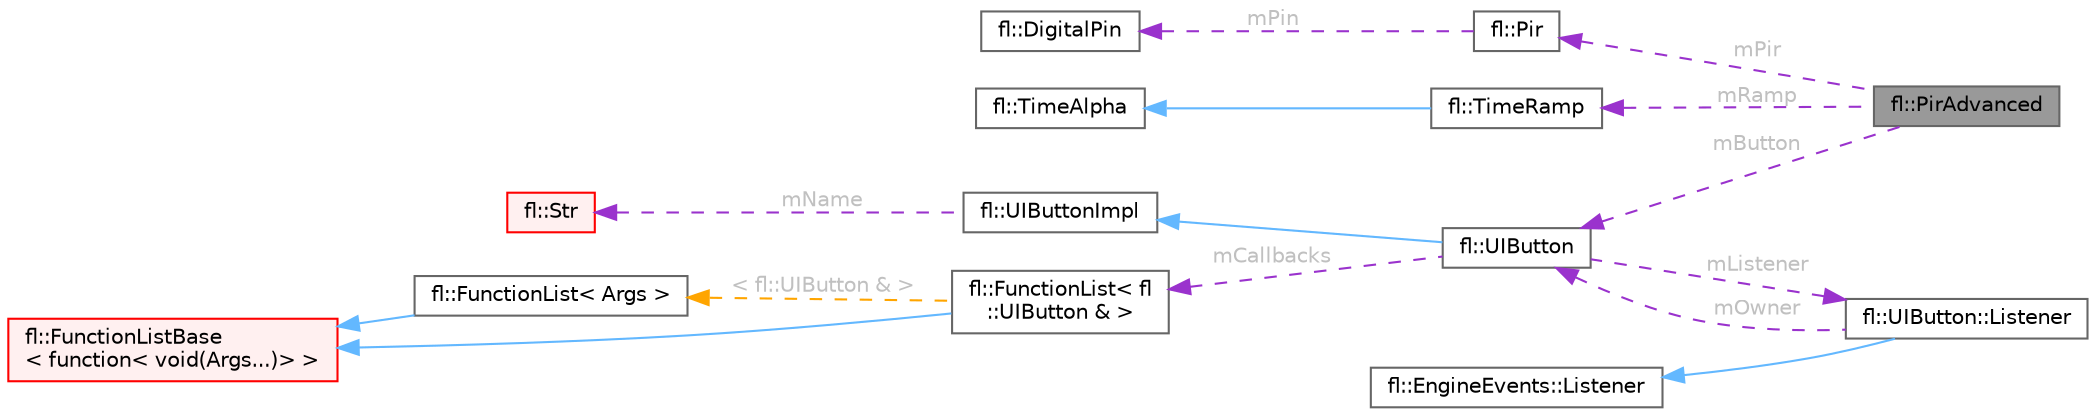 digraph "fl::PirAdvanced"
{
 // INTERACTIVE_SVG=YES
 // LATEX_PDF_SIZE
  bgcolor="transparent";
  edge [fontname=Helvetica,fontsize=10,labelfontname=Helvetica,labelfontsize=10];
  node [fontname=Helvetica,fontsize=10,shape=box,height=0.2,width=0.4];
  rankdir="LR";
  Node1 [id="Node000001",label="fl::PirAdvanced",height=0.2,width=0.4,color="gray40", fillcolor="grey60", style="filled", fontcolor="black",tooltip=" "];
  Node2 -> Node1 [id="edge1_Node000001_Node000002",dir="back",color="darkorchid3",style="dashed",tooltip=" ",label=" mPir",fontcolor="grey" ];
  Node2 [id="Node000002",label="fl::Pir",height=0.2,width=0.4,color="gray40", fillcolor="white", style="filled",URL="$db/db1/classfl_1_1_pir.html",tooltip=" "];
  Node3 -> Node2 [id="edge2_Node000002_Node000003",dir="back",color="darkorchid3",style="dashed",tooltip=" ",label=" mPin",fontcolor="grey" ];
  Node3 [id="Node000003",label="fl::DigitalPin",height=0.2,width=0.4,color="gray40", fillcolor="white", style="filled",URL="$d0/d32/classfl_1_1_digital_pin.html",tooltip=" "];
  Node4 -> Node1 [id="edge3_Node000001_Node000004",dir="back",color="darkorchid3",style="dashed",tooltip=" ",label=" mRamp",fontcolor="grey" ];
  Node4 [id="Node000004",label="fl::TimeRamp",height=0.2,width=0.4,color="gray40", fillcolor="white", style="filled",URL="$d0/d9d/classfl_1_1_time_ramp.html",tooltip=" "];
  Node5 -> Node4 [id="edge4_Node000004_Node000005",dir="back",color="steelblue1",style="solid",tooltip=" "];
  Node5 [id="Node000005",label="fl::TimeAlpha",height=0.2,width=0.4,color="gray40", fillcolor="white", style="filled",URL="$d2/d4a/classfl_1_1_time_alpha.html",tooltip=" "];
  Node6 -> Node1 [id="edge5_Node000001_Node000006",dir="back",color="darkorchid3",style="dashed",tooltip=" ",label=" mButton",fontcolor="grey" ];
  Node6 [id="Node000006",label="fl::UIButton",height=0.2,width=0.4,color="gray40", fillcolor="white", style="filled",URL="$d3/d1d/classfl_1_1_u_i_button.html",tooltip=" "];
  Node7 -> Node6 [id="edge6_Node000006_Node000007",dir="back",color="steelblue1",style="solid",tooltip=" "];
  Node7 [id="Node000007",label="fl::UIButtonImpl",height=0.2,width=0.4,color="gray40", fillcolor="white", style="filled",URL="$d6/d8d/classfl_1_1_u_i_button_impl.html",tooltip=" "];
  Node8 -> Node7 [id="edge7_Node000007_Node000008",dir="back",color="darkorchid3",style="dashed",tooltip=" ",label=" mName",fontcolor="grey" ];
  Node8 [id="Node000008",label="fl::Str",height=0.2,width=0.4,color="red", fillcolor="#FFF0F0", style="filled",URL="$d2/d24/classfl_1_1_str.html",tooltip=" "];
  Node11 -> Node6 [id="edge8_Node000006_Node000011",dir="back",color="darkorchid3",style="dashed",tooltip=" ",label=" mCallbacks",fontcolor="grey" ];
  Node11 [id="Node000011",label="fl::FunctionList\< fl\l::UIButton & \>",height=0.2,width=0.4,color="gray40", fillcolor="white", style="filled",URL="$d1/d5d/classfl_1_1_function_list.html",tooltip=" "];
  Node12 -> Node11 [id="edge9_Node000011_Node000012",dir="back",color="steelblue1",style="solid",tooltip=" "];
  Node12 [id="Node000012",label="fl::FunctionListBase\l\< function\< void(Args...)\> \>",height=0.2,width=0.4,color="red", fillcolor="#FFF0F0", style="filled",URL="$d7/de3/classfl_1_1_function_list_base.html",tooltip=" "];
  Node30 -> Node11 [id="edge10_Node000011_Node000030",dir="back",color="orange",style="dashed",tooltip=" ",label=" \< fl::UIButton & \>",fontcolor="grey" ];
  Node30 [id="Node000030",label="fl::FunctionList\< Args \>",height=0.2,width=0.4,color="gray40", fillcolor="white", style="filled",URL="$d1/d5d/classfl_1_1_function_list.html",tooltip=" "];
  Node12 -> Node30 [id="edge11_Node000030_Node000012",dir="back",color="steelblue1",style="solid",tooltip=" "];
  Node31 -> Node6 [id="edge12_Node000006_Node000031",dir="back",color="darkorchid3",style="dashed",tooltip=" ",label=" mListener",fontcolor="grey" ];
  Node31 [id="Node000031",label="fl::UIButton::Listener",height=0.2,width=0.4,color="gray40", fillcolor="white", style="filled",URL="$d2/d68/structfl_1_1_u_i_button_1_1_listener.html",tooltip=" "];
  Node32 -> Node31 [id="edge13_Node000031_Node000032",dir="back",color="steelblue1",style="solid",tooltip=" "];
  Node32 [id="Node000032",label="fl::EngineEvents::Listener",height=0.2,width=0.4,color="gray40", fillcolor="white", style="filled",URL="$db/da2/classfl_1_1_engine_events_1_1_listener.html",tooltip=" "];
  Node6 -> Node31 [id="edge14_Node000031_Node000006",dir="back",color="darkorchid3",style="dashed",tooltip=" ",label=" mOwner",fontcolor="grey" ];
}
